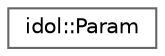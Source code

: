 digraph "Graphical Class Hierarchy"
{
 // LATEX_PDF_SIZE
  bgcolor="transparent";
  edge [fontname=Helvetica,fontsize=10,labelfontname=Helvetica,labelfontsize=10];
  node [fontname=Helvetica,fontsize=10,shape=box,height=0.2,width=0.4];
  rankdir="LR";
  Node0 [id="Node000000",label="idol::Param",height=0.2,width=0.4,color="grey40", fillcolor="white", style="filled",URL="$classidol_1_1Param.html",tooltip=" "];
}
